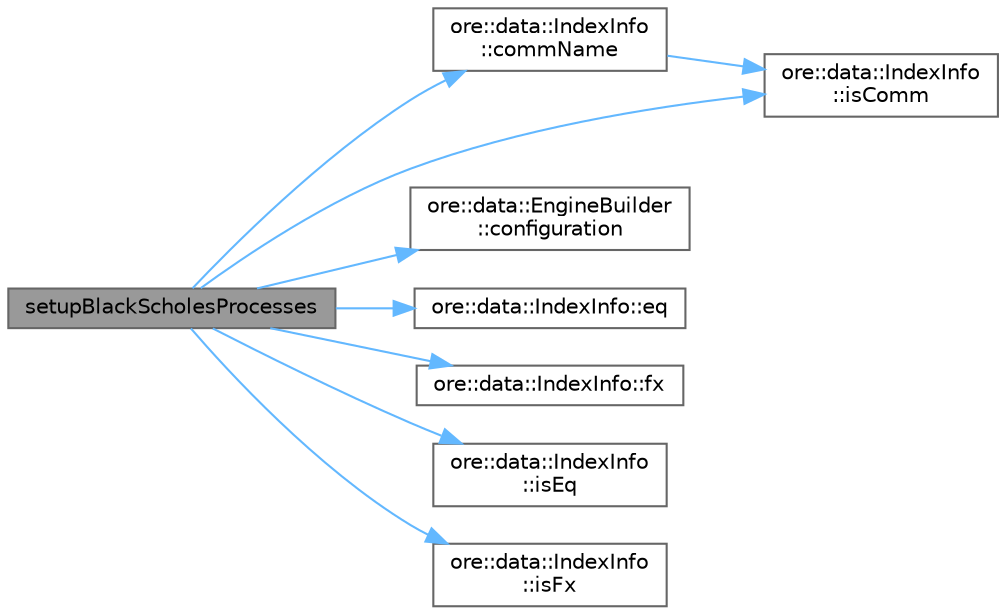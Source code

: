 digraph "setupBlackScholesProcesses"
{
 // INTERACTIVE_SVG=YES
 // LATEX_PDF_SIZE
  bgcolor="transparent";
  edge [fontname=Helvetica,fontsize=10,labelfontname=Helvetica,labelfontsize=10];
  node [fontname=Helvetica,fontsize=10,shape=box,height=0.2,width=0.4];
  rankdir="LR";
  Node1 [label="setupBlackScholesProcesses",height=0.2,width=0.4,color="gray40", fillcolor="grey60", style="filled", fontcolor="black",tooltip=" "];
  Node1 -> Node2 [color="steelblue1",style="solid"];
  Node2 [label="ore::data::IndexInfo\l::commName",height=0.2,width=0.4,color="grey40", fillcolor="white", style="filled",URL="$classore_1_1data_1_1_index_info.html#afd31c878fb665c98d7fead28ef38b549",tooltip=" "];
  Node2 -> Node3 [color="steelblue1",style="solid"];
  Node3 [label="ore::data::IndexInfo\l::isComm",height=0.2,width=0.4,color="grey40", fillcolor="white", style="filled",URL="$classore_1_1data_1_1_index_info.html#a2b3b1bfdce84ba8f1c72d274925debea",tooltip=" "];
  Node1 -> Node4 [color="steelblue1",style="solid"];
  Node4 [label="ore::data::EngineBuilder\l::configuration",height=0.2,width=0.4,color="grey40", fillcolor="white", style="filled",URL="$classore_1_1data_1_1_engine_builder.html#aaacbfbb4007edcf8c34df2f37f8ebae5",tooltip="Return a configuration (or the default one if key not found)"];
  Node1 -> Node5 [color="steelblue1",style="solid"];
  Node5 [label="ore::data::IndexInfo::eq",height=0.2,width=0.4,color="grey40", fillcolor="white", style="filled",URL="$classore_1_1data_1_1_index_info.html#a9d668e8663376d83abe8f192ec6f7119",tooltip=" "];
  Node1 -> Node6 [color="steelblue1",style="solid"];
  Node6 [label="ore::data::IndexInfo::fx",height=0.2,width=0.4,color="grey40", fillcolor="white", style="filled",URL="$classore_1_1data_1_1_index_info.html#acff8a77529228babbe386536e8ebfadd",tooltip=" "];
  Node1 -> Node3 [color="steelblue1",style="solid"];
  Node1 -> Node7 [color="steelblue1",style="solid"];
  Node7 [label="ore::data::IndexInfo\l::isEq",height=0.2,width=0.4,color="grey40", fillcolor="white", style="filled",URL="$classore_1_1data_1_1_index_info.html#ae8b885cc665492e40321e6629288178d",tooltip=" "];
  Node1 -> Node8 [color="steelblue1",style="solid"];
  Node8 [label="ore::data::IndexInfo\l::isFx",height=0.2,width=0.4,color="grey40", fillcolor="white", style="filled",URL="$classore_1_1data_1_1_index_info.html#ace83ebdcce15cedba31e179d29670a18",tooltip=" "];
}
